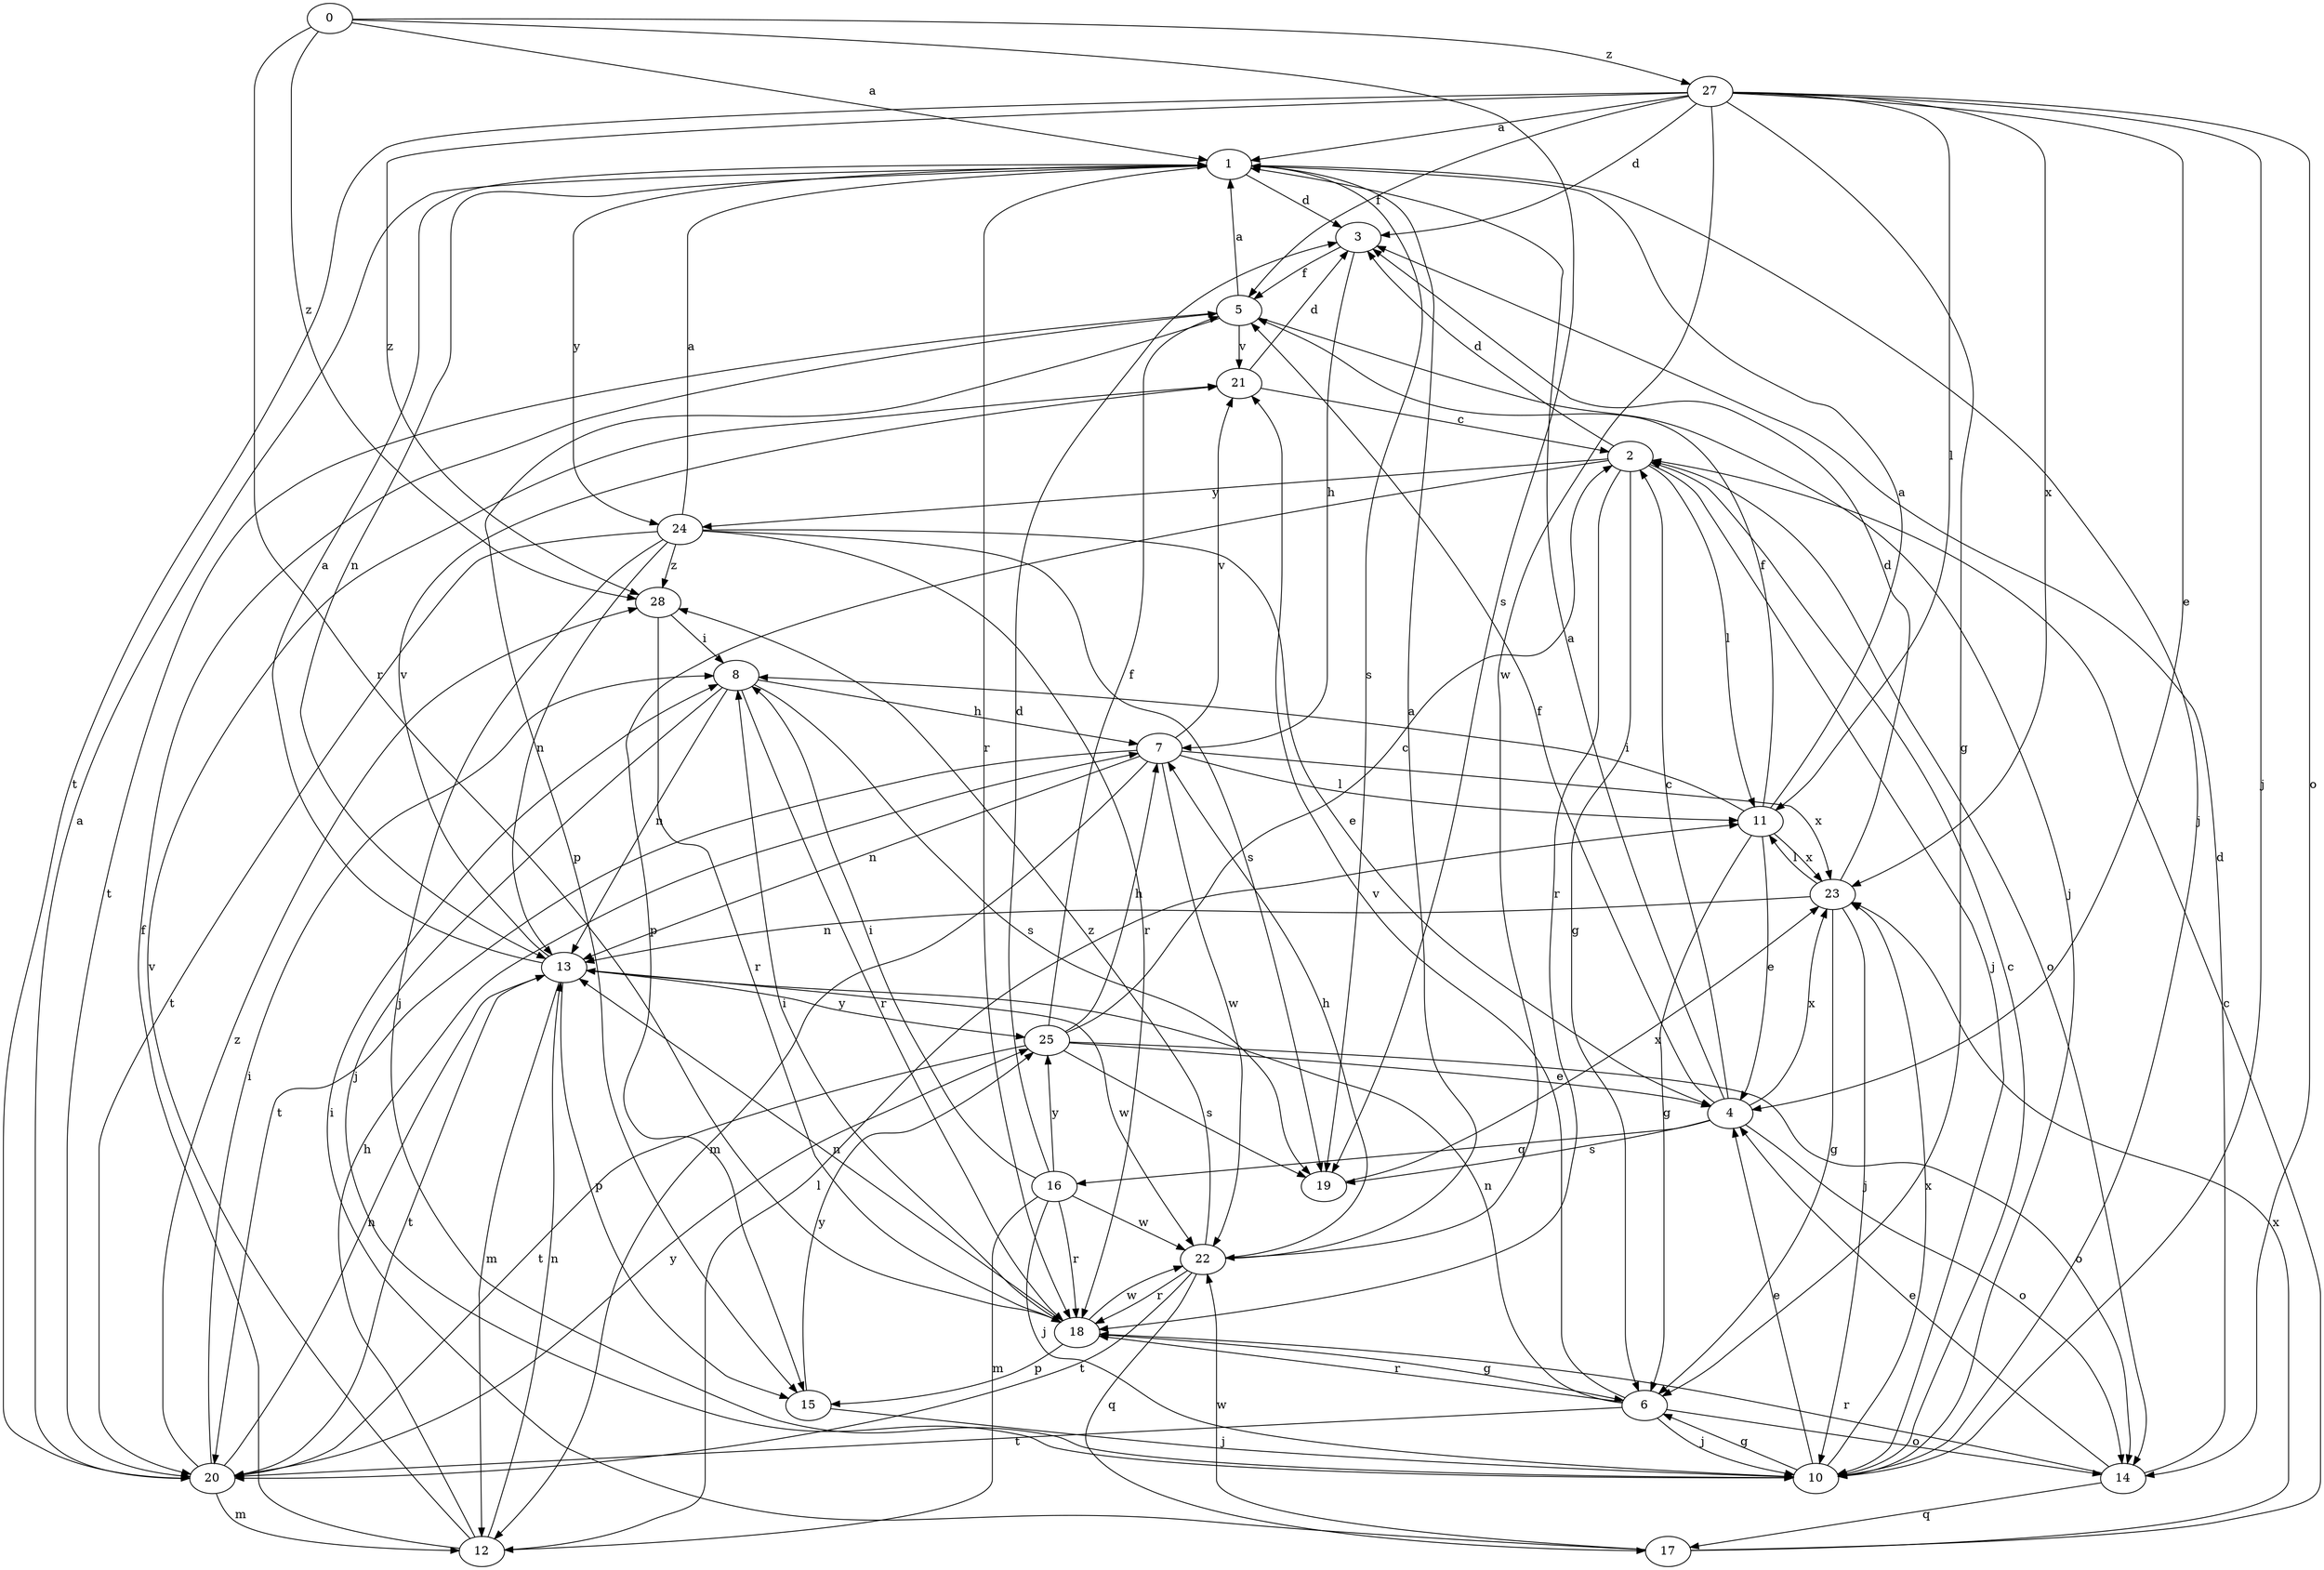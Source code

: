 strict digraph  {
0;
1;
2;
3;
4;
5;
6;
7;
8;
10;
11;
12;
13;
14;
15;
16;
17;
18;
19;
20;
21;
22;
23;
24;
25;
27;
28;
0 -> 1  [label=a];
0 -> 18  [label=r];
0 -> 19  [label=s];
0 -> 27  [label=z];
0 -> 28  [label=z];
1 -> 3  [label=d];
1 -> 10  [label=j];
1 -> 13  [label=n];
1 -> 18  [label=r];
1 -> 19  [label=s];
1 -> 24  [label=y];
2 -> 3  [label=d];
2 -> 6  [label=g];
2 -> 10  [label=j];
2 -> 11  [label=l];
2 -> 14  [label=o];
2 -> 15  [label=p];
2 -> 18  [label=r];
2 -> 24  [label=y];
3 -> 5  [label=f];
3 -> 7  [label=h];
4 -> 1  [label=a];
4 -> 2  [label=c];
4 -> 5  [label=f];
4 -> 14  [label=o];
4 -> 16  [label=q];
4 -> 19  [label=s];
4 -> 23  [label=x];
5 -> 1  [label=a];
5 -> 10  [label=j];
5 -> 15  [label=p];
5 -> 20  [label=t];
5 -> 21  [label=v];
6 -> 10  [label=j];
6 -> 13  [label=n];
6 -> 14  [label=o];
6 -> 18  [label=r];
6 -> 20  [label=t];
6 -> 21  [label=v];
7 -> 11  [label=l];
7 -> 12  [label=m];
7 -> 13  [label=n];
7 -> 20  [label=t];
7 -> 21  [label=v];
7 -> 22  [label=w];
7 -> 23  [label=x];
8 -> 7  [label=h];
8 -> 10  [label=j];
8 -> 13  [label=n];
8 -> 18  [label=r];
8 -> 19  [label=s];
10 -> 2  [label=c];
10 -> 4  [label=e];
10 -> 6  [label=g];
10 -> 23  [label=x];
11 -> 1  [label=a];
11 -> 4  [label=e];
11 -> 5  [label=f];
11 -> 6  [label=g];
11 -> 8  [label=i];
11 -> 23  [label=x];
12 -> 5  [label=f];
12 -> 7  [label=h];
12 -> 11  [label=l];
12 -> 13  [label=n];
12 -> 21  [label=v];
13 -> 1  [label=a];
13 -> 12  [label=m];
13 -> 15  [label=p];
13 -> 20  [label=t];
13 -> 21  [label=v];
13 -> 22  [label=w];
13 -> 25  [label=y];
14 -> 3  [label=d];
14 -> 4  [label=e];
14 -> 17  [label=q];
14 -> 18  [label=r];
15 -> 10  [label=j];
15 -> 25  [label=y];
16 -> 3  [label=d];
16 -> 8  [label=i];
16 -> 10  [label=j];
16 -> 12  [label=m];
16 -> 18  [label=r];
16 -> 22  [label=w];
16 -> 25  [label=y];
17 -> 2  [label=c];
17 -> 8  [label=i];
17 -> 22  [label=w];
17 -> 23  [label=x];
18 -> 6  [label=g];
18 -> 8  [label=i];
18 -> 13  [label=n];
18 -> 15  [label=p];
18 -> 22  [label=w];
19 -> 23  [label=x];
20 -> 1  [label=a];
20 -> 8  [label=i];
20 -> 12  [label=m];
20 -> 13  [label=n];
20 -> 25  [label=y];
20 -> 28  [label=z];
21 -> 2  [label=c];
21 -> 3  [label=d];
22 -> 1  [label=a];
22 -> 7  [label=h];
22 -> 17  [label=q];
22 -> 18  [label=r];
22 -> 20  [label=t];
22 -> 28  [label=z];
23 -> 3  [label=d];
23 -> 6  [label=g];
23 -> 10  [label=j];
23 -> 11  [label=l];
23 -> 13  [label=n];
24 -> 1  [label=a];
24 -> 4  [label=e];
24 -> 10  [label=j];
24 -> 13  [label=n];
24 -> 18  [label=r];
24 -> 19  [label=s];
24 -> 20  [label=t];
24 -> 28  [label=z];
25 -> 2  [label=c];
25 -> 4  [label=e];
25 -> 5  [label=f];
25 -> 7  [label=h];
25 -> 14  [label=o];
25 -> 19  [label=s];
25 -> 20  [label=t];
27 -> 1  [label=a];
27 -> 3  [label=d];
27 -> 4  [label=e];
27 -> 5  [label=f];
27 -> 6  [label=g];
27 -> 10  [label=j];
27 -> 11  [label=l];
27 -> 14  [label=o];
27 -> 20  [label=t];
27 -> 22  [label=w];
27 -> 23  [label=x];
27 -> 28  [label=z];
28 -> 8  [label=i];
28 -> 18  [label=r];
}
